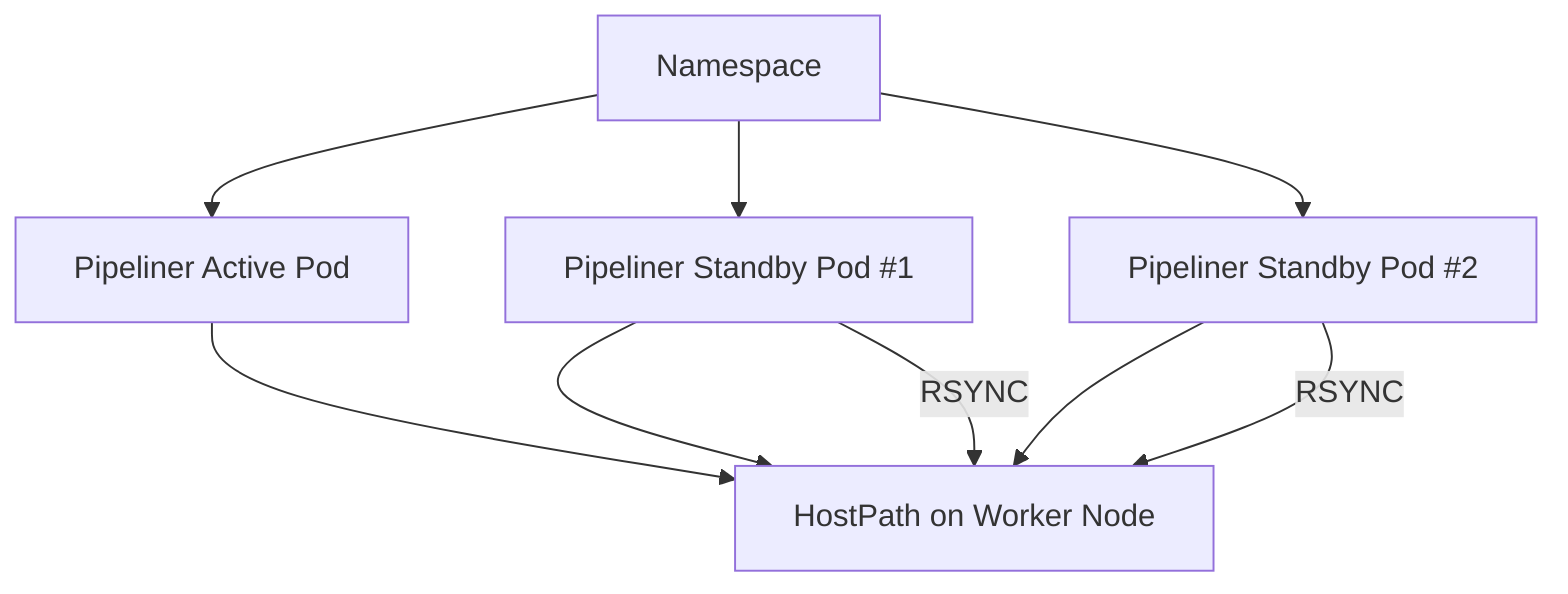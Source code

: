 graph TD
    A[Namespace]
    A --> B[Pipeliner Active Pod]
    A --> C[Pipeliner Standby Pod #1]
    A --> D[Pipeliner Standby Pod #2]
    B & C & D --> E[HostPath on Worker Node]
    C & D -->|RSYNC| E